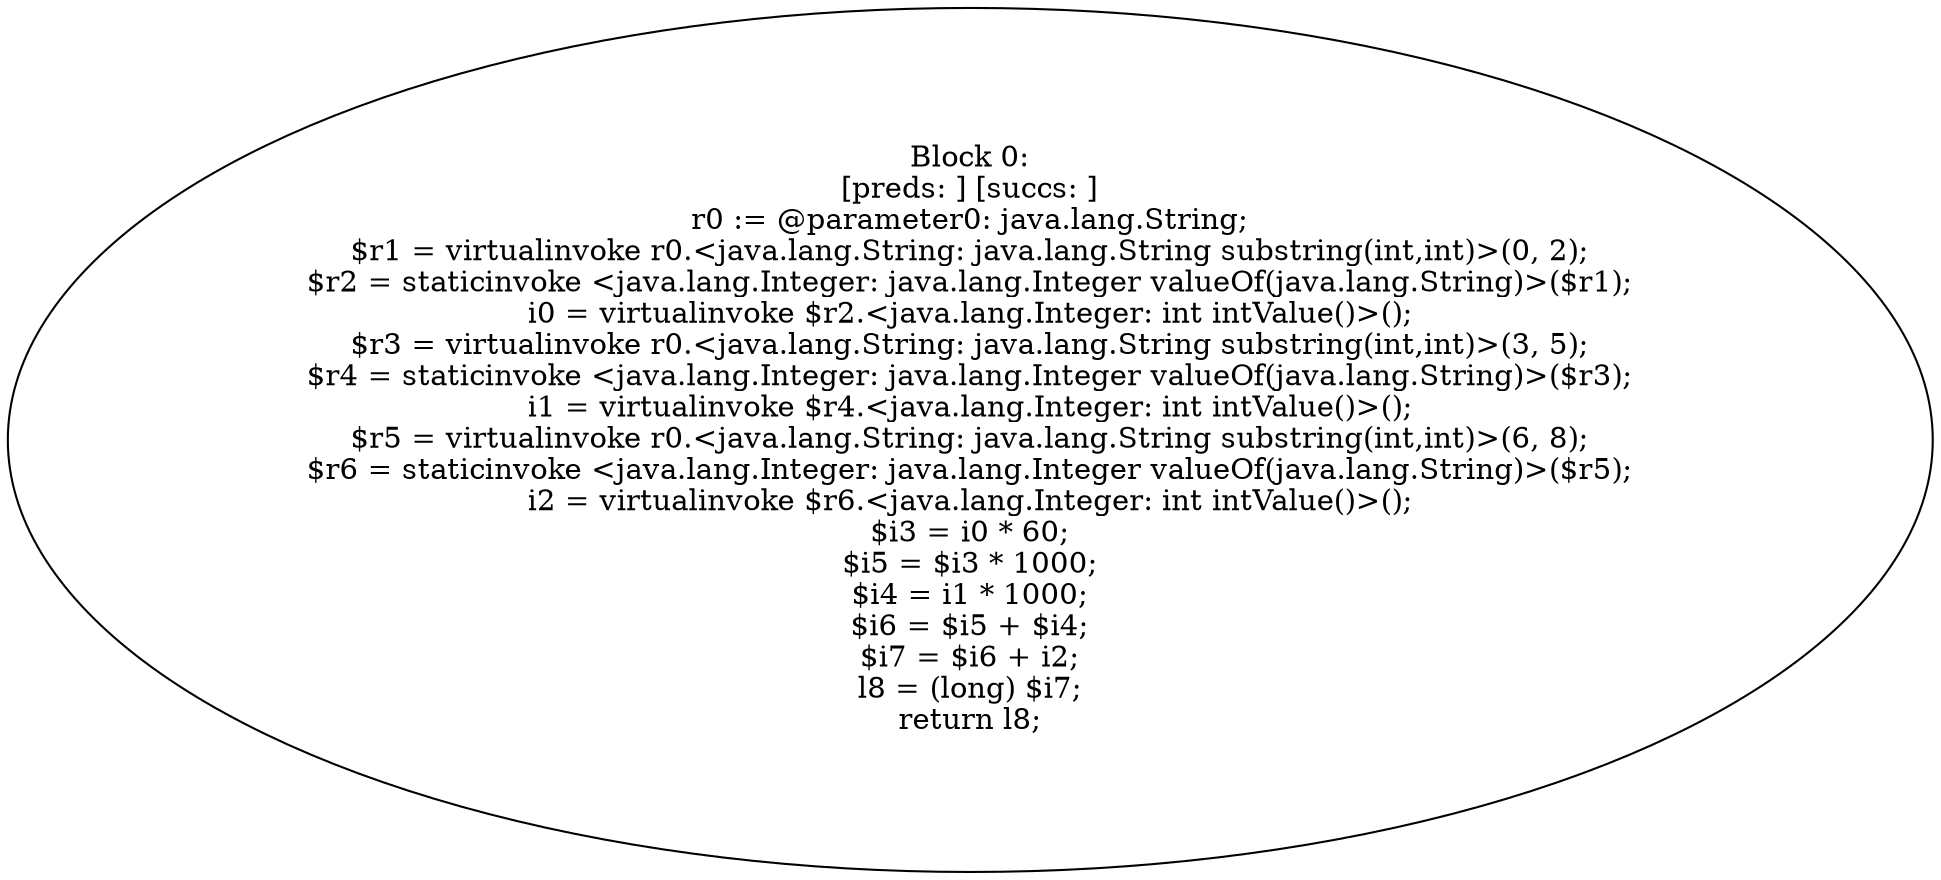 digraph "unitGraph" {
    "Block 0:
[preds: ] [succs: ]
r0 := @parameter0: java.lang.String;
$r1 = virtualinvoke r0.<java.lang.String: java.lang.String substring(int,int)>(0, 2);
$r2 = staticinvoke <java.lang.Integer: java.lang.Integer valueOf(java.lang.String)>($r1);
i0 = virtualinvoke $r2.<java.lang.Integer: int intValue()>();
$r3 = virtualinvoke r0.<java.lang.String: java.lang.String substring(int,int)>(3, 5);
$r4 = staticinvoke <java.lang.Integer: java.lang.Integer valueOf(java.lang.String)>($r3);
i1 = virtualinvoke $r4.<java.lang.Integer: int intValue()>();
$r5 = virtualinvoke r0.<java.lang.String: java.lang.String substring(int,int)>(6, 8);
$r6 = staticinvoke <java.lang.Integer: java.lang.Integer valueOf(java.lang.String)>($r5);
i2 = virtualinvoke $r6.<java.lang.Integer: int intValue()>();
$i3 = i0 * 60;
$i5 = $i3 * 1000;
$i4 = i1 * 1000;
$i6 = $i5 + $i4;
$i7 = $i6 + i2;
l8 = (long) $i7;
return l8;
"
}
